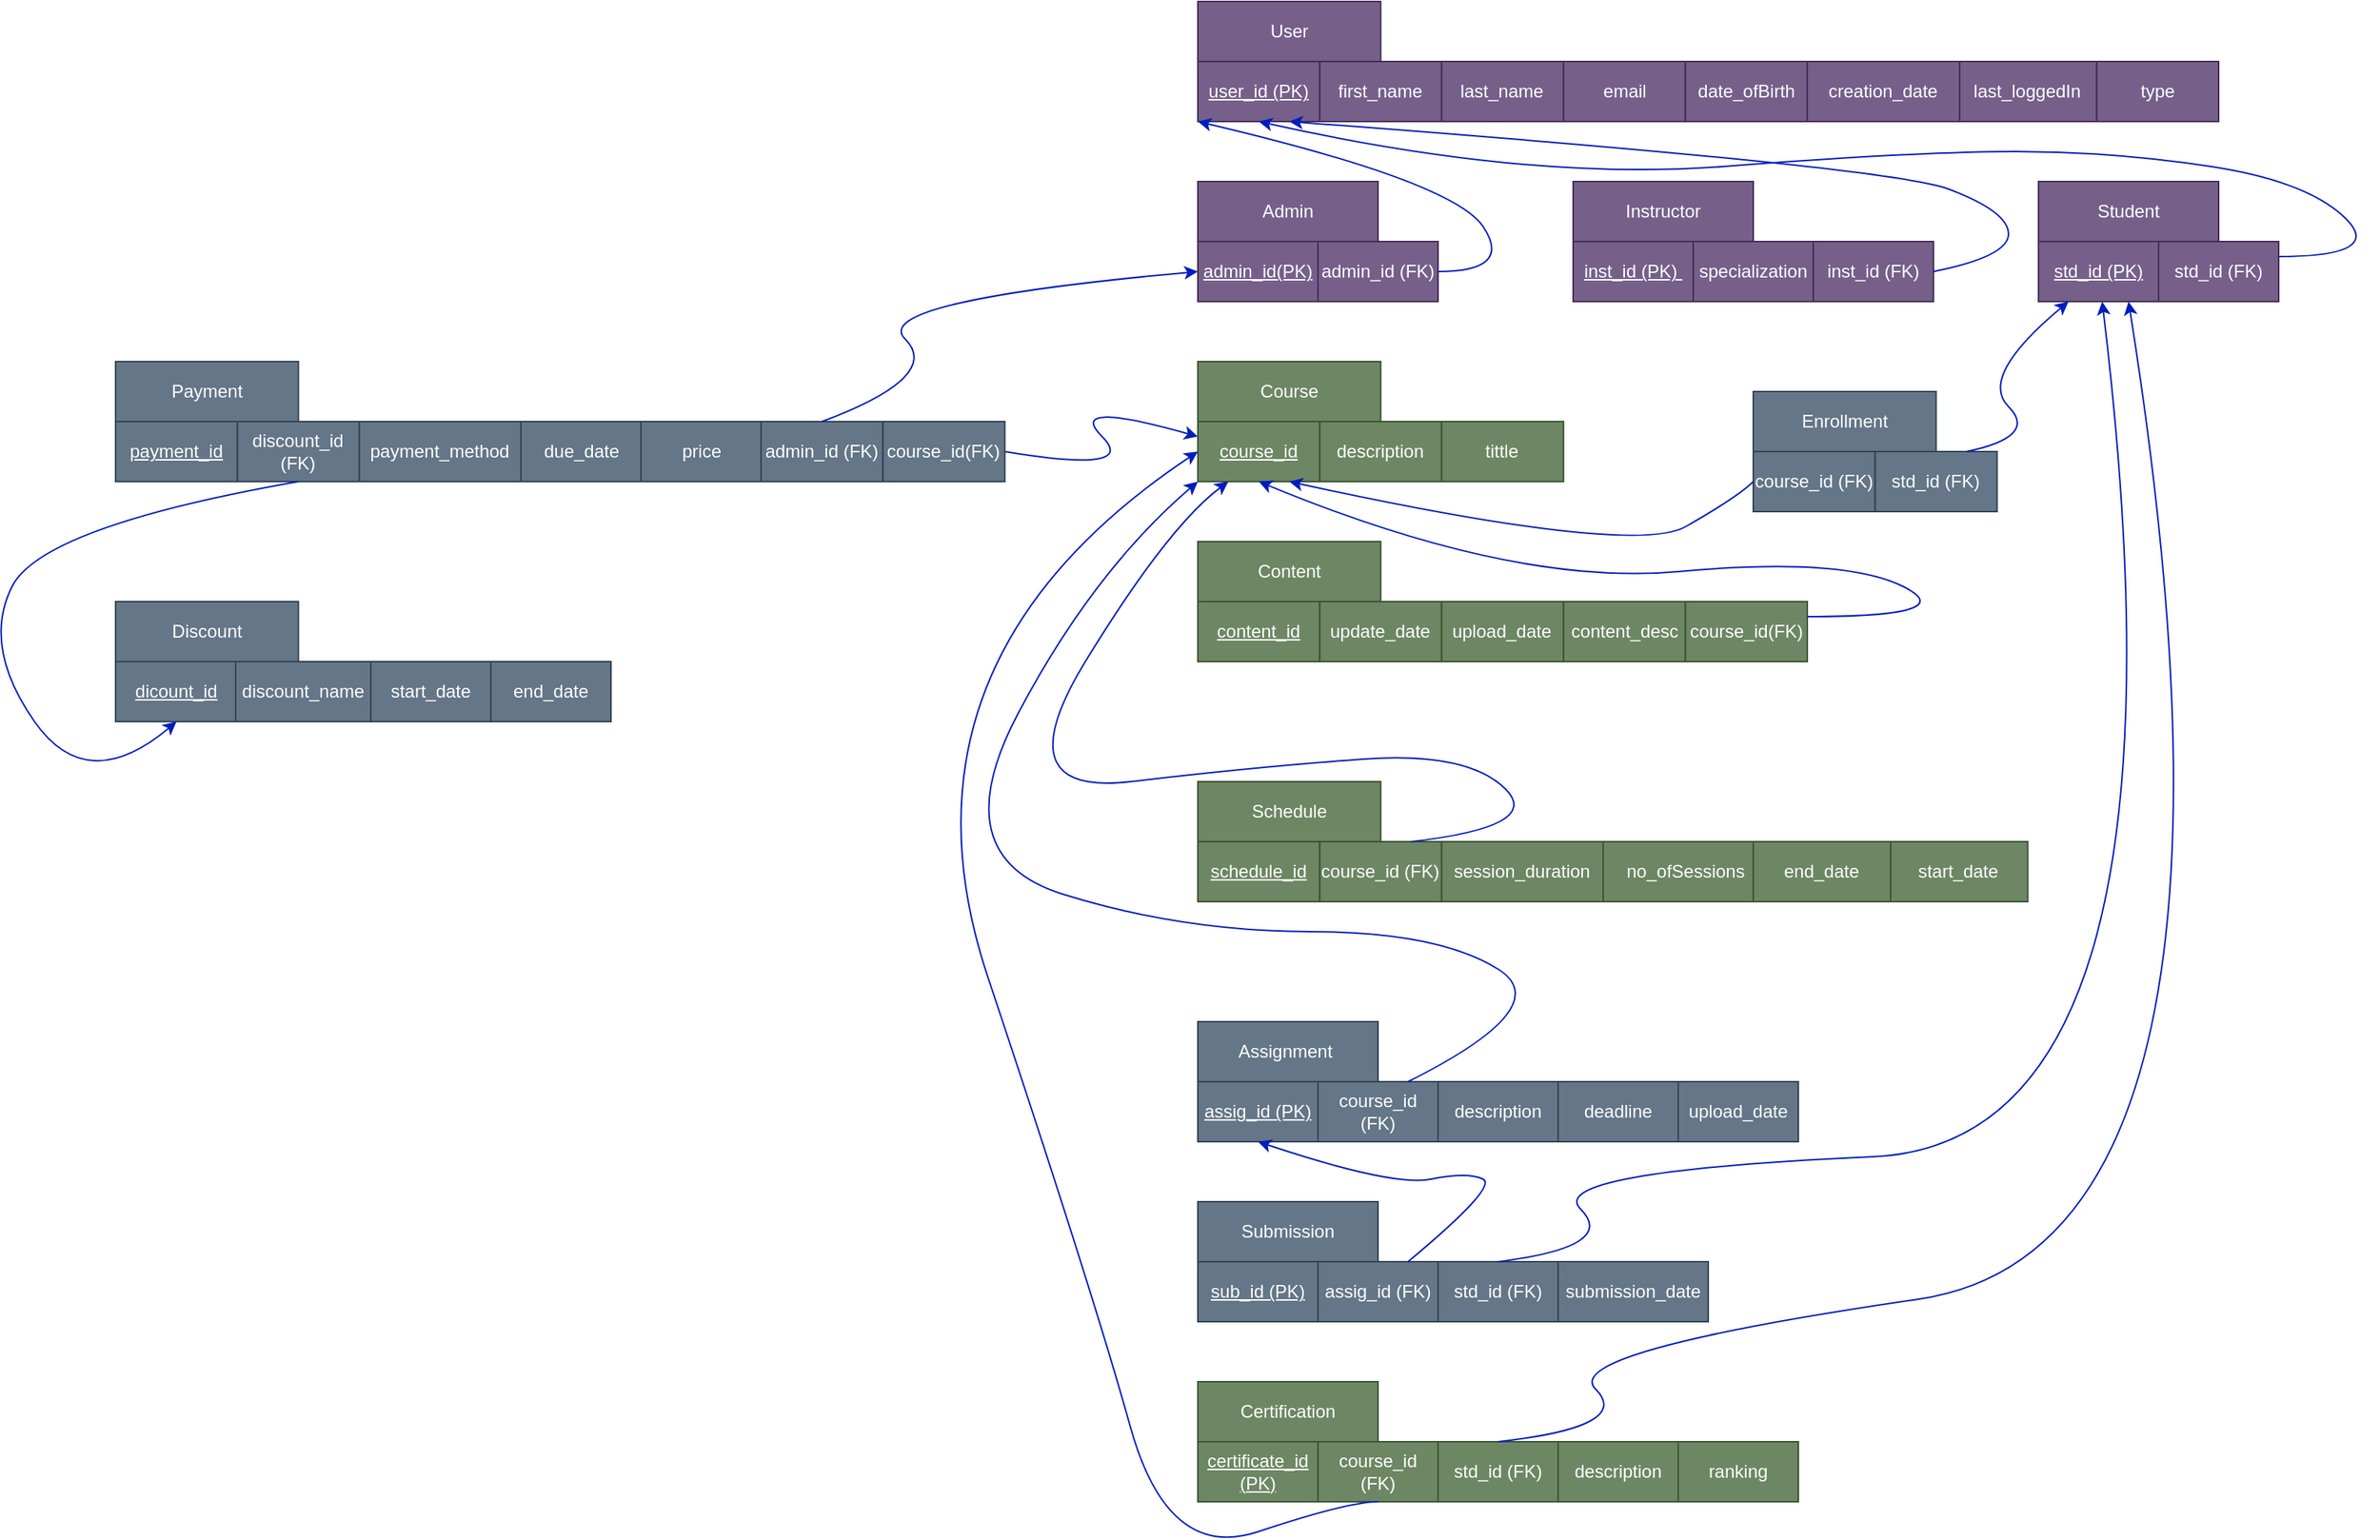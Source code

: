 <mxfile>
    <diagram name="Page-1" id="uuYnXflrdHxg2Qoy3TfY">
        <mxGraphModel dx="1900" dy="563" grid="1" gridSize="10" guides="1" tooltips="1" connect="1" arrows="1" fold="1" page="1" pageScale="1" pageWidth="850" pageHeight="1100" math="0" shadow="0">
            <root>
                <mxCell id="0"/>
                <mxCell id="1" parent="0"/>
                <mxCell id="iXEqG_oq-R5Z8Uxtua_U-29" value="" style="group" parent="1" vertex="1" connectable="0">
                    <mxGeometry y="40" width="680" height="80" as="geometry"/>
                </mxCell>
                <mxCell id="iXEqG_oq-R5Z8Uxtua_U-26" value="" style="group" parent="iXEqG_oq-R5Z8Uxtua_U-29" vertex="1" connectable="0">
                    <mxGeometry width="507.463" height="80" as="geometry"/>
                </mxCell>
                <mxCell id="iXEqG_oq-R5Z8Uxtua_U-16" value="" style="rounded=0;whiteSpace=wrap;html=1;fillColor=#76608a;strokeColor=#432D57;fontColor=#ffffff;" parent="iXEqG_oq-R5Z8Uxtua_U-26" vertex="1">
                    <mxGeometry y="40" width="487.164" height="40" as="geometry"/>
                </mxCell>
                <mxCell id="iXEqG_oq-R5Z8Uxtua_U-17" value="User" style="rounded=0;whiteSpace=wrap;html=1;fillColor=#76608a;strokeColor=#432D57;fontColor=#ffffff;" parent="iXEqG_oq-R5Z8Uxtua_U-26" vertex="1">
                    <mxGeometry width="121.791" height="40" as="geometry"/>
                </mxCell>
                <mxCell id="iXEqG_oq-R5Z8Uxtua_U-19" value="&lt;u&gt;user_id (PK)&lt;/u&gt;" style="rounded=0;whiteSpace=wrap;html=1;fillColor=#76608a;strokeColor=#432D57;fontColor=#ffffff;" parent="iXEqG_oq-R5Z8Uxtua_U-26" vertex="1">
                    <mxGeometry y="40" width="81.194" height="40" as="geometry"/>
                </mxCell>
                <mxCell id="iXEqG_oq-R5Z8Uxtua_U-20" value="first_name" style="rounded=0;whiteSpace=wrap;html=1;fillColor=#76608a;strokeColor=#432D57;fontColor=#ffffff;" parent="iXEqG_oq-R5Z8Uxtua_U-26" vertex="1">
                    <mxGeometry x="81.194" y="40" width="81.194" height="40" as="geometry"/>
                </mxCell>
                <mxCell id="iXEqG_oq-R5Z8Uxtua_U-22" value="last_name" style="rounded=0;whiteSpace=wrap;html=1;fillColor=#76608a;strokeColor=#432D57;fontColor=#ffffff;" parent="iXEqG_oq-R5Z8Uxtua_U-26" vertex="1">
                    <mxGeometry x="162.388" y="40" width="81.194" height="40" as="geometry"/>
                </mxCell>
                <mxCell id="iXEqG_oq-R5Z8Uxtua_U-23" value="email" style="rounded=0;whiteSpace=wrap;html=1;fillColor=#76608a;strokeColor=#432D57;fontColor=#ffffff;" parent="iXEqG_oq-R5Z8Uxtua_U-26" vertex="1">
                    <mxGeometry x="243.582" y="40" width="81.194" height="40" as="geometry"/>
                </mxCell>
                <mxCell id="iXEqG_oq-R5Z8Uxtua_U-24" value="date_ofBirth" style="rounded=0;whiteSpace=wrap;html=1;fillColor=#76608a;strokeColor=#432D57;fontColor=#ffffff;" parent="iXEqG_oq-R5Z8Uxtua_U-26" vertex="1">
                    <mxGeometry x="324.776" y="40" width="81.194" height="40" as="geometry"/>
                </mxCell>
                <mxCell id="iXEqG_oq-R5Z8Uxtua_U-25" value="creation_date" style="rounded=0;whiteSpace=wrap;html=1;fillColor=#76608a;strokeColor=#432D57;fontColor=#ffffff;" parent="iXEqG_oq-R5Z8Uxtua_U-26" vertex="1">
                    <mxGeometry x="405.97" y="40" width="101.493" height="40" as="geometry"/>
                </mxCell>
                <mxCell id="iXEqG_oq-R5Z8Uxtua_U-27" value="last_loggedIn" style="rounded=0;whiteSpace=wrap;html=1;fillColor=#76608a;strokeColor=#432D57;fontColor=#ffffff;" parent="iXEqG_oq-R5Z8Uxtua_U-29" vertex="1">
                    <mxGeometry x="507.463" y="40" width="91.343" height="40" as="geometry"/>
                </mxCell>
                <mxCell id="iXEqG_oq-R5Z8Uxtua_U-28" value="type" style="rounded=0;whiteSpace=wrap;html=1;fillColor=#76608a;strokeColor=#432D57;fontColor=#ffffff;" parent="iXEqG_oq-R5Z8Uxtua_U-29" vertex="1">
                    <mxGeometry x="598.806" y="40" width="81.194" height="40" as="geometry"/>
                </mxCell>
                <mxCell id="iXEqG_oq-R5Z8Uxtua_U-30" value="" style="group" parent="1" vertex="1" connectable="0">
                    <mxGeometry y="160" width="670" height="100" as="geometry"/>
                </mxCell>
                <mxCell id="iXEqG_oq-R5Z8Uxtua_U-31" value="" style="group" parent="iXEqG_oq-R5Z8Uxtua_U-30" vertex="1" connectable="0">
                    <mxGeometry width="500" height="100" as="geometry"/>
                </mxCell>
                <mxCell id="iXEqG_oq-R5Z8Uxtua_U-32" value="" style="rounded=0;whiteSpace=wrap;html=1;container=0;fillColor=#76608a;strokeColor=#432D57;fontColor=#ffffff;" parent="iXEqG_oq-R5Z8Uxtua_U-31" vertex="1">
                    <mxGeometry y="40" width="160" height="40" as="geometry"/>
                </mxCell>
                <mxCell id="iXEqG_oq-R5Z8Uxtua_U-33" value="Admin" style="rounded=0;whiteSpace=wrap;html=1;container=0;fillColor=#76608a;strokeColor=#432D57;fontColor=#ffffff;" parent="iXEqG_oq-R5Z8Uxtua_U-31" vertex="1">
                    <mxGeometry width="120" height="40" as="geometry"/>
                </mxCell>
                <mxCell id="iXEqG_oq-R5Z8Uxtua_U-34" value="&lt;u&gt;admin_id(PK)&lt;/u&gt;" style="rounded=0;whiteSpace=wrap;html=1;container=0;fillColor=#76608a;strokeColor=#432D57;fontColor=#ffffff;" parent="iXEqG_oq-R5Z8Uxtua_U-31" vertex="1">
                    <mxGeometry y="40" width="80" height="40" as="geometry"/>
                </mxCell>
                <mxCell id="iXEqG_oq-R5Z8Uxtua_U-35" value="admin_id (FK)" style="rounded=0;whiteSpace=wrap;html=1;container=0;fillColor=#76608a;strokeColor=#432D57;fontColor=#ffffff;" parent="iXEqG_oq-R5Z8Uxtua_U-31" vertex="1">
                    <mxGeometry x="80" y="40" width="80" height="40" as="geometry"/>
                </mxCell>
                <mxCell id="Wk7rJnfrZnfArUPQoWpk-12" value="Instructor" style="rounded=0;whiteSpace=wrap;html=1;container=0;fillColor=#76608a;strokeColor=#432D57;fontColor=#ffffff;" parent="iXEqG_oq-R5Z8Uxtua_U-31" vertex="1">
                    <mxGeometry x="250" width="120" height="40" as="geometry"/>
                </mxCell>
                <mxCell id="Wk7rJnfrZnfArUPQoWpk-13" value="&lt;u&gt;inst_id (PK)&amp;nbsp;&lt;/u&gt;" style="rounded=0;whiteSpace=wrap;html=1;container=0;fillColor=#76608a;strokeColor=#432D57;fontColor=#ffffff;" parent="iXEqG_oq-R5Z8Uxtua_U-31" vertex="1">
                    <mxGeometry x="250" y="40" width="80" height="40" as="geometry"/>
                </mxCell>
                <mxCell id="Wk7rJnfrZnfArUPQoWpk-14" value="inst_id (FK)" style="rounded=0;whiteSpace=wrap;html=1;container=0;fillColor=#76608a;strokeColor=#432D57;fontColor=#ffffff;" parent="iXEqG_oq-R5Z8Uxtua_U-31" vertex="1">
                    <mxGeometry x="410" y="40" width="80" height="40" as="geometry"/>
                </mxCell>
                <mxCell id="Wk7rJnfrZnfArUPQoWpk-103" value="" style="curved=1;endArrow=classic;html=1;rounded=0;entryX=0;entryY=1;entryDx=0;entryDy=0;fillColor=#0050ef;strokeColor=#001DBC;" parent="iXEqG_oq-R5Z8Uxtua_U-31" target="iXEqG_oq-R5Z8Uxtua_U-19" edge="1">
                    <mxGeometry width="50" height="50" relative="1" as="geometry">
                        <mxPoint x="160" y="60" as="sourcePoint"/>
                        <mxPoint x="30" y="-40" as="targetPoint"/>
                        <Array as="points">
                            <mxPoint x="210" y="60"/>
                            <mxPoint x="170"/>
                        </Array>
                    </mxGeometry>
                </mxCell>
                <mxCell id="Wk7rJnfrZnfArUPQoWpk-112" value="specialization" style="rounded=0;whiteSpace=wrap;html=1;container=0;fillColor=#76608a;strokeColor=#432D57;fontColor=#ffffff;" parent="iXEqG_oq-R5Z8Uxtua_U-31" vertex="1">
                    <mxGeometry x="330" y="40" width="80" height="40" as="geometry"/>
                </mxCell>
                <mxCell id="Wk7rJnfrZnfArUPQoWpk-113" style="edgeStyle=orthogonalEdgeStyle;rounded=0;orthogonalLoop=1;jettySize=auto;html=1;exitX=0.5;exitY=1;exitDx=0;exitDy=0;fillColor=#76608a;strokeColor=#432D57;" parent="iXEqG_oq-R5Z8Uxtua_U-31" source="Wk7rJnfrZnfArUPQoWpk-112" target="Wk7rJnfrZnfArUPQoWpk-112" edge="1">
                    <mxGeometry relative="1" as="geometry"/>
                </mxCell>
                <mxCell id="Wk7rJnfrZnfArUPQoWpk-27" value="" style="group" parent="1" vertex="1" connectable="0">
                    <mxGeometry y="840" width="670" height="80" as="geometry"/>
                </mxCell>
                <mxCell id="Wk7rJnfrZnfArUPQoWpk-28" value="" style="group" parent="Wk7rJnfrZnfArUPQoWpk-27" vertex="1" connectable="0">
                    <mxGeometry width="500" height="80" as="geometry"/>
                </mxCell>
                <mxCell id="Wk7rJnfrZnfArUPQoWpk-29" value="" style="rounded=0;whiteSpace=wrap;html=1;fillColor=#647687;strokeColor=#314354;fontColor=#ffffff;" parent="Wk7rJnfrZnfArUPQoWpk-28" vertex="1">
                    <mxGeometry y="40" width="330" height="40" as="geometry"/>
                </mxCell>
                <mxCell id="Wk7rJnfrZnfArUPQoWpk-30" value="Submission" style="rounded=0;whiteSpace=wrap;html=1;fillColor=#647687;strokeColor=#314354;fontColor=#ffffff;" parent="Wk7rJnfrZnfArUPQoWpk-28" vertex="1">
                    <mxGeometry width="120" height="40" as="geometry"/>
                </mxCell>
                <mxCell id="Wk7rJnfrZnfArUPQoWpk-31" value="&lt;u&gt;sub_id (PK)&lt;/u&gt;" style="rounded=0;whiteSpace=wrap;html=1;fillColor=#647687;strokeColor=#314354;fontColor=#ffffff;" parent="Wk7rJnfrZnfArUPQoWpk-28" vertex="1">
                    <mxGeometry y="40" width="80" height="40" as="geometry"/>
                </mxCell>
                <mxCell id="Wk7rJnfrZnfArUPQoWpk-32" value="assig_id (FK)" style="rounded=0;whiteSpace=wrap;html=1;fillColor=#647687;strokeColor=#314354;fontColor=#ffffff;" parent="Wk7rJnfrZnfArUPQoWpk-28" vertex="1">
                    <mxGeometry x="80" y="40" width="80" height="40" as="geometry"/>
                </mxCell>
                <mxCell id="Wk7rJnfrZnfArUPQoWpk-33" value="std_id (FK)" style="rounded=0;whiteSpace=wrap;html=1;fillColor=#647687;strokeColor=#314354;fontColor=#ffffff;" parent="Wk7rJnfrZnfArUPQoWpk-28" vertex="1">
                    <mxGeometry x="160" y="40" width="80" height="40" as="geometry"/>
                </mxCell>
                <mxCell id="Wk7rJnfrZnfArUPQoWpk-34" value="submission_date" style="rounded=0;whiteSpace=wrap;html=1;fillColor=#647687;strokeColor=#314354;fontColor=#ffffff;" parent="Wk7rJnfrZnfArUPQoWpk-28" vertex="1">
                    <mxGeometry x="240" y="40" width="100" height="40" as="geometry"/>
                </mxCell>
                <mxCell id="Wk7rJnfrZnfArUPQoWpk-39" value="" style="group" parent="1" vertex="1" connectable="0">
                    <mxGeometry y="720" width="670" height="80" as="geometry"/>
                </mxCell>
                <mxCell id="Wk7rJnfrZnfArUPQoWpk-40" value="" style="group" parent="Wk7rJnfrZnfArUPQoWpk-39" vertex="1" connectable="0">
                    <mxGeometry width="500" height="80" as="geometry"/>
                </mxCell>
                <mxCell id="Wk7rJnfrZnfArUPQoWpk-41" value="" style="rounded=0;whiteSpace=wrap;html=1;fillColor=#647687;strokeColor=#314354;fontColor=#ffffff;" parent="Wk7rJnfrZnfArUPQoWpk-40" vertex="1">
                    <mxGeometry y="40" width="400" height="40" as="geometry"/>
                </mxCell>
                <mxCell id="Wk7rJnfrZnfArUPQoWpk-42" value="Assignment&amp;nbsp;" style="rounded=0;whiteSpace=wrap;html=1;fillColor=#647687;strokeColor=#314354;fontColor=#ffffff;" parent="Wk7rJnfrZnfArUPQoWpk-40" vertex="1">
                    <mxGeometry width="120" height="40" as="geometry"/>
                </mxCell>
                <mxCell id="Wk7rJnfrZnfArUPQoWpk-43" value="&lt;u&gt;assig_id (PK)&lt;/u&gt;" style="rounded=0;whiteSpace=wrap;html=1;fillColor=#647687;strokeColor=#314354;fontColor=#ffffff;" parent="Wk7rJnfrZnfArUPQoWpk-40" vertex="1">
                    <mxGeometry y="40" width="80" height="40" as="geometry"/>
                </mxCell>
                <mxCell id="Wk7rJnfrZnfArUPQoWpk-44" value="course_id (FK)" style="rounded=0;whiteSpace=wrap;html=1;fillColor=#647687;strokeColor=#314354;fontColor=#ffffff;" parent="Wk7rJnfrZnfArUPQoWpk-40" vertex="1">
                    <mxGeometry x="80" y="40" width="80" height="40" as="geometry"/>
                </mxCell>
                <mxCell id="Wk7rJnfrZnfArUPQoWpk-45" value="description" style="rounded=0;whiteSpace=wrap;html=1;fillColor=#647687;strokeColor=#314354;fontColor=#ffffff;" parent="Wk7rJnfrZnfArUPQoWpk-40" vertex="1">
                    <mxGeometry x="160" y="40" width="80" height="40" as="geometry"/>
                </mxCell>
                <mxCell id="Wk7rJnfrZnfArUPQoWpk-46" value="deadline" style="rounded=0;whiteSpace=wrap;html=1;fillColor=#647687;strokeColor=#314354;fontColor=#ffffff;" parent="Wk7rJnfrZnfArUPQoWpk-40" vertex="1">
                    <mxGeometry x="240" y="40" width="80" height="40" as="geometry"/>
                </mxCell>
                <mxCell id="Wk7rJnfrZnfArUPQoWpk-47" value="upload_date" style="rounded=0;whiteSpace=wrap;html=1;fillColor=#647687;strokeColor=#314354;fontColor=#ffffff;" parent="Wk7rJnfrZnfArUPQoWpk-40" vertex="1">
                    <mxGeometry x="320" y="40" width="80" height="40" as="geometry"/>
                </mxCell>
                <mxCell id="Wk7rJnfrZnfArUPQoWpk-51" value="" style="group" parent="1" vertex="1" connectable="0">
                    <mxGeometry y="560" width="680" height="80" as="geometry"/>
                </mxCell>
                <mxCell id="Wk7rJnfrZnfArUPQoWpk-52" value="" style="group" parent="Wk7rJnfrZnfArUPQoWpk-51" vertex="1" connectable="0">
                    <mxGeometry width="552.836" height="80" as="geometry"/>
                </mxCell>
                <mxCell id="Wk7rJnfrZnfArUPQoWpk-53" value="" style="rounded=0;whiteSpace=wrap;html=1;fillColor=#6d8764;strokeColor=#3A5431;fontColor=#ffffff;" parent="Wk7rJnfrZnfArUPQoWpk-52" vertex="1">
                    <mxGeometry y="40" width="487.164" height="40" as="geometry"/>
                </mxCell>
                <mxCell id="Wk7rJnfrZnfArUPQoWpk-54" value="Schedule" style="rounded=0;whiteSpace=wrap;html=1;fillColor=#6d8764;strokeColor=#3A5431;fontColor=#ffffff;" parent="Wk7rJnfrZnfArUPQoWpk-52" vertex="1">
                    <mxGeometry width="121.791" height="40" as="geometry"/>
                </mxCell>
                <mxCell id="Wk7rJnfrZnfArUPQoWpk-55" value="&lt;u&gt;schedule_id&lt;/u&gt;" style="rounded=0;whiteSpace=wrap;html=1;fillColor=#6d8764;strokeColor=#3A5431;fontColor=#ffffff;" parent="Wk7rJnfrZnfArUPQoWpk-52" vertex="1">
                    <mxGeometry y="40" width="81.194" height="40" as="geometry"/>
                </mxCell>
                <mxCell id="Wk7rJnfrZnfArUPQoWpk-56" value="course_id (FK)" style="rounded=0;whiteSpace=wrap;html=1;fillColor=#6d8764;strokeColor=#3A5431;fontColor=#ffffff;" parent="Wk7rJnfrZnfArUPQoWpk-52" vertex="1">
                    <mxGeometry x="81.194" y="40" width="81.194" height="40" as="geometry"/>
                </mxCell>
                <mxCell id="Wk7rJnfrZnfArUPQoWpk-57" value="session_duration" style="rounded=0;whiteSpace=wrap;html=1;fillColor=#6d8764;strokeColor=#3A5431;fontColor=#ffffff;" parent="Wk7rJnfrZnfArUPQoWpk-52" vertex="1">
                    <mxGeometry x="162.39" y="40" width="107.61" height="40" as="geometry"/>
                </mxCell>
                <mxCell id="Wk7rJnfrZnfArUPQoWpk-58" value="no_ofSessions" style="rounded=0;whiteSpace=wrap;html=1;fillColor=#6d8764;strokeColor=#3A5431;fontColor=#ffffff;" parent="Wk7rJnfrZnfArUPQoWpk-52" vertex="1">
                    <mxGeometry x="270" y="40" width="110" height="40" as="geometry"/>
                </mxCell>
                <mxCell id="Wk7rJnfrZnfArUPQoWpk-60" value="end_date" style="rounded=0;whiteSpace=wrap;html=1;fillColor=#6d8764;strokeColor=#3A5431;fontColor=#ffffff;" parent="Wk7rJnfrZnfArUPQoWpk-52" vertex="1">
                    <mxGeometry x="370" y="40" width="91.49" height="40" as="geometry"/>
                </mxCell>
                <mxCell id="Wk7rJnfrZnfArUPQoWpk-61" value="start_date" style="rounded=0;whiteSpace=wrap;html=1;fillColor=#6d8764;strokeColor=#3A5431;fontColor=#ffffff;" parent="Wk7rJnfrZnfArUPQoWpk-52" vertex="1">
                    <mxGeometry x="461.493" y="40" width="91.343" height="40" as="geometry"/>
                </mxCell>
                <mxCell id="Wk7rJnfrZnfArUPQoWpk-63" value="" style="group" parent="1" vertex="1" connectable="0">
                    <mxGeometry y="400" width="680" height="80" as="geometry"/>
                </mxCell>
                <mxCell id="Wk7rJnfrZnfArUPQoWpk-64" value="" style="group" parent="Wk7rJnfrZnfArUPQoWpk-63" vertex="1" connectable="0">
                    <mxGeometry width="507.463" height="80" as="geometry"/>
                </mxCell>
                <mxCell id="Wk7rJnfrZnfArUPQoWpk-117" value="" style="group" parent="Wk7rJnfrZnfArUPQoWpk-64" vertex="1" connectable="0">
                    <mxGeometry width="405.97" height="80" as="geometry"/>
                </mxCell>
                <mxCell id="Wk7rJnfrZnfArUPQoWpk-65" value="" style="rounded=0;whiteSpace=wrap;html=1;fillColor=#6d8764;strokeColor=#3A5431;fontColor=#ffffff;" parent="Wk7rJnfrZnfArUPQoWpk-117" vertex="1">
                    <mxGeometry y="40" width="400" height="40" as="geometry"/>
                </mxCell>
                <mxCell id="Wk7rJnfrZnfArUPQoWpk-66" value="Content" style="rounded=0;whiteSpace=wrap;html=1;fillColor=#6d8764;strokeColor=#3A5431;fontColor=#ffffff;" parent="Wk7rJnfrZnfArUPQoWpk-117" vertex="1">
                    <mxGeometry width="121.791" height="40" as="geometry"/>
                </mxCell>
                <mxCell id="Wk7rJnfrZnfArUPQoWpk-67" value="&lt;u&gt;content_id&lt;/u&gt;" style="rounded=0;whiteSpace=wrap;html=1;fillColor=#6d8764;strokeColor=#3A5431;fontColor=#ffffff;" parent="Wk7rJnfrZnfArUPQoWpk-117" vertex="1">
                    <mxGeometry y="40" width="81.194" height="40" as="geometry"/>
                </mxCell>
                <mxCell id="Wk7rJnfrZnfArUPQoWpk-68" value="update_date" style="rounded=0;whiteSpace=wrap;html=1;fillColor=#6d8764;strokeColor=#3A5431;fontColor=#ffffff;" parent="Wk7rJnfrZnfArUPQoWpk-117" vertex="1">
                    <mxGeometry x="81.194" y="40" width="81.194" height="40" as="geometry"/>
                </mxCell>
                <mxCell id="Wk7rJnfrZnfArUPQoWpk-69" value="upload_date" style="rounded=0;whiteSpace=wrap;html=1;fillColor=#6d8764;strokeColor=#3A5431;fontColor=#ffffff;" parent="Wk7rJnfrZnfArUPQoWpk-117" vertex="1">
                    <mxGeometry x="162.388" y="40" width="81.194" height="40" as="geometry"/>
                </mxCell>
                <mxCell id="Wk7rJnfrZnfArUPQoWpk-70" value="content_desc" style="rounded=0;whiteSpace=wrap;html=1;fillColor=#6d8764;strokeColor=#3A5431;fontColor=#ffffff;" parent="Wk7rJnfrZnfArUPQoWpk-117" vertex="1">
                    <mxGeometry x="243.582" y="40" width="81.194" height="40" as="geometry"/>
                </mxCell>
                <mxCell id="Wk7rJnfrZnfArUPQoWpk-71" value="course_id(FK)" style="rounded=0;whiteSpace=wrap;html=1;fillColor=#6d8764;strokeColor=#3A5431;fontColor=#ffffff;" parent="Wk7rJnfrZnfArUPQoWpk-117" vertex="1">
                    <mxGeometry x="324.776" y="40" width="81.194" height="40" as="geometry"/>
                </mxCell>
                <mxCell id="Wk7rJnfrZnfArUPQoWpk-75" value="" style="group" parent="1" vertex="1" connectable="0">
                    <mxGeometry y="280" width="785.97" height="110" as="geometry"/>
                </mxCell>
                <mxCell id="Wk7rJnfrZnfArUPQoWpk-76" value="" style="group" parent="Wk7rJnfrZnfArUPQoWpk-75" vertex="1" connectable="0">
                    <mxGeometry width="775.97" height="100" as="geometry"/>
                </mxCell>
                <mxCell id="Wk7rJnfrZnfArUPQoWpk-78" value="Course" style="rounded=0;whiteSpace=wrap;html=1;fillColor=#6d8764;strokeColor=#3A5431;fontColor=#ffffff;" parent="Wk7rJnfrZnfArUPQoWpk-76" vertex="1">
                    <mxGeometry width="121.791" height="40" as="geometry"/>
                </mxCell>
                <mxCell id="Wk7rJnfrZnfArUPQoWpk-79" value="&lt;u&gt;course_id&lt;/u&gt;" style="rounded=0;whiteSpace=wrap;html=1;fillColor=#6d8764;strokeColor=#3A5431;fontColor=#ffffff;" parent="Wk7rJnfrZnfArUPQoWpk-76" vertex="1">
                    <mxGeometry y="40" width="81.194" height="40" as="geometry"/>
                </mxCell>
                <mxCell id="Wk7rJnfrZnfArUPQoWpk-80" value="description" style="rounded=0;whiteSpace=wrap;html=1;fillColor=#6d8764;strokeColor=#3A5431;fontColor=#ffffff;" parent="Wk7rJnfrZnfArUPQoWpk-76" vertex="1">
                    <mxGeometry x="81.194" y="40" width="81.194" height="40" as="geometry"/>
                </mxCell>
                <mxCell id="Wk7rJnfrZnfArUPQoWpk-81" value="tittle" style="rounded=0;whiteSpace=wrap;html=1;fillColor=#6d8764;strokeColor=#3A5431;fontColor=#ffffff;" parent="Wk7rJnfrZnfArUPQoWpk-76" vertex="1">
                    <mxGeometry x="162.388" y="40" width="81.194" height="40" as="geometry"/>
                </mxCell>
                <mxCell id="3" value="" style="group" parent="Wk7rJnfrZnfArUPQoWpk-76" vertex="1" connectable="0">
                    <mxGeometry x="370" y="20" width="405.97" height="80" as="geometry"/>
                </mxCell>
                <mxCell id="20" value="" style="group" parent="3" vertex="1" connectable="0">
                    <mxGeometry width="162.388" height="80" as="geometry"/>
                </mxCell>
                <mxCell id="4" value="" style="rounded=0;whiteSpace=wrap;html=1;fillColor=#647687;strokeColor=#314354;fontColor=#ffffff;" parent="20" vertex="1">
                    <mxGeometry y="40" width="160" height="40" as="geometry"/>
                </mxCell>
                <mxCell id="5" value="Enrollment" style="rounded=0;whiteSpace=wrap;html=1;fillColor=#647687;strokeColor=#314354;fontColor=#ffffff;" parent="20" vertex="1">
                    <mxGeometry width="121.791" height="40" as="geometry"/>
                </mxCell>
                <mxCell id="6" value="course_id (FK)" style="rounded=0;whiteSpace=wrap;html=1;fillColor=#647687;strokeColor=#314354;fontColor=#ffffff;" parent="20" vertex="1">
                    <mxGeometry y="40" width="81.194" height="40" as="geometry"/>
                </mxCell>
                <mxCell id="7" value="std_id (FK)" style="rounded=0;whiteSpace=wrap;html=1;fillColor=#647687;strokeColor=#314354;fontColor=#ffffff;" parent="20" vertex="1">
                    <mxGeometry x="81.194" y="40" width="81.194" height="40" as="geometry"/>
                </mxCell>
                <mxCell id="24" value="" style="curved=1;endArrow=classic;html=1;fillColor=#0050ef;strokeColor=#001DBC;exitX=0;exitY=0.5;exitDx=0;exitDy=0;entryX=0.75;entryY=1;entryDx=0;entryDy=0;" parent="Wk7rJnfrZnfArUPQoWpk-76" source="6" target="Wk7rJnfrZnfArUPQoWpk-79" edge="1">
                    <mxGeometry width="50" height="50" relative="1" as="geometry">
                        <mxPoint x="310" y="90" as="sourcePoint"/>
                        <mxPoint x="360" y="40" as="targetPoint"/>
                        <Array as="points">
                            <mxPoint x="360" y="90"/>
                            <mxPoint x="290" y="130"/>
                        </Array>
                    </mxGeometry>
                </mxCell>
                <mxCell id="Wk7rJnfrZnfArUPQoWpk-90" value="" style="group" parent="1" vertex="1" connectable="0">
                    <mxGeometry y="960" width="670" height="80" as="geometry"/>
                </mxCell>
                <mxCell id="Wk7rJnfrZnfArUPQoWpk-91" value="" style="group" parent="Wk7rJnfrZnfArUPQoWpk-90" vertex="1" connectable="0">
                    <mxGeometry width="500" height="80" as="geometry"/>
                </mxCell>
                <mxCell id="Wk7rJnfrZnfArUPQoWpk-92" value="" style="rounded=0;whiteSpace=wrap;html=1;fillColor=#6d8764;strokeColor=#3A5431;fontColor=#ffffff;" parent="Wk7rJnfrZnfArUPQoWpk-91" vertex="1">
                    <mxGeometry y="40" width="400" height="40" as="geometry"/>
                </mxCell>
                <mxCell id="Wk7rJnfrZnfArUPQoWpk-93" value="Certification" style="rounded=0;whiteSpace=wrap;html=1;fillColor=#6d8764;strokeColor=#3A5431;fontColor=#ffffff;" parent="Wk7rJnfrZnfArUPQoWpk-91" vertex="1">
                    <mxGeometry width="120" height="40" as="geometry"/>
                </mxCell>
                <mxCell id="Wk7rJnfrZnfArUPQoWpk-94" value="&lt;u&gt;certificate_id (PK)&lt;/u&gt;" style="rounded=0;whiteSpace=wrap;html=1;fillColor=#6d8764;strokeColor=#3A5431;fontColor=#ffffff;" parent="Wk7rJnfrZnfArUPQoWpk-91" vertex="1">
                    <mxGeometry y="40" width="80" height="40" as="geometry"/>
                </mxCell>
                <mxCell id="Wk7rJnfrZnfArUPQoWpk-96" value="course_id (FK)" style="rounded=0;whiteSpace=wrap;html=1;fillColor=#6d8764;strokeColor=#3A5431;fontColor=#ffffff;" parent="Wk7rJnfrZnfArUPQoWpk-91" vertex="1">
                    <mxGeometry x="80" y="40" width="80" height="40" as="geometry"/>
                </mxCell>
                <mxCell id="Wk7rJnfrZnfArUPQoWpk-97" value="description" style="rounded=0;whiteSpace=wrap;html=1;fillColor=#6d8764;strokeColor=#3A5431;fontColor=#ffffff;" parent="Wk7rJnfrZnfArUPQoWpk-91" vertex="1">
                    <mxGeometry x="240" y="40" width="80" height="40" as="geometry"/>
                </mxCell>
                <mxCell id="Wk7rJnfrZnfArUPQoWpk-98" value="ranking" style="rounded=0;whiteSpace=wrap;html=1;fillColor=#6d8764;strokeColor=#3A5431;fontColor=#ffffff;" parent="Wk7rJnfrZnfArUPQoWpk-91" vertex="1">
                    <mxGeometry x="320" y="40" width="80" height="40" as="geometry"/>
                </mxCell>
                <mxCell id="Wk7rJnfrZnfArUPQoWpk-95" value="std_id (FK)" style="rounded=0;whiteSpace=wrap;html=1;fillColor=#6d8764;strokeColor=#3A5431;fontColor=#ffffff;" parent="Wk7rJnfrZnfArUPQoWpk-91" vertex="1">
                    <mxGeometry x="160" y="40" width="80" height="40" as="geometry"/>
                </mxCell>
                <mxCell id="Wk7rJnfrZnfArUPQoWpk-22" value="" style="group" parent="1" vertex="1" connectable="0">
                    <mxGeometry x="560" y="160" width="160" height="80" as="geometry"/>
                </mxCell>
                <mxCell id="Wk7rJnfrZnfArUPQoWpk-23" value="" style="rounded=0;whiteSpace=wrap;html=1;fillColor=#76608a;strokeColor=#432D57;fontColor=#ffffff;" parent="Wk7rJnfrZnfArUPQoWpk-22" vertex="1">
                    <mxGeometry y="40" width="160" height="40" as="geometry"/>
                </mxCell>
                <mxCell id="Wk7rJnfrZnfArUPQoWpk-24" value="Student" style="rounded=0;whiteSpace=wrap;html=1;fillColor=#76608a;strokeColor=#432D57;fontColor=#ffffff;" parent="Wk7rJnfrZnfArUPQoWpk-22" vertex="1">
                    <mxGeometry width="120" height="40" as="geometry"/>
                </mxCell>
                <mxCell id="Wk7rJnfrZnfArUPQoWpk-25" value="&lt;u&gt;std_id (PK)&lt;/u&gt;" style="rounded=0;whiteSpace=wrap;html=1;fillColor=#76608a;strokeColor=#432D57;fontColor=#ffffff;" parent="Wk7rJnfrZnfArUPQoWpk-22" vertex="1">
                    <mxGeometry y="40" width="80" height="40" as="geometry"/>
                </mxCell>
                <mxCell id="Wk7rJnfrZnfArUPQoWpk-26" value="std_id (FK)" style="rounded=0;whiteSpace=wrap;html=1;fillColor=#76608a;strokeColor=#432D57;fontColor=#ffffff;" parent="Wk7rJnfrZnfArUPQoWpk-22" vertex="1">
                    <mxGeometry x="80" y="40" width="80" height="40" as="geometry"/>
                </mxCell>
                <mxCell id="Wk7rJnfrZnfArUPQoWpk-104" value="" style="curved=1;endArrow=classic;html=1;rounded=0;exitX=1;exitY=0.25;exitDx=0;exitDy=0;entryX=0.5;entryY=1;entryDx=0;entryDy=0;fillColor=#0050ef;strokeColor=#001DBC;" parent="1" source="Wk7rJnfrZnfArUPQoWpk-26" target="iXEqG_oq-R5Z8Uxtua_U-19" edge="1">
                    <mxGeometry width="50" height="50" relative="1" as="geometry">
                        <mxPoint x="740" y="210" as="sourcePoint"/>
                        <mxPoint x="790" y="160" as="targetPoint"/>
                        <Array as="points">
                            <mxPoint x="790" y="210"/>
                            <mxPoint x="740" y="160"/>
                            <mxPoint x="610" y="140"/>
                            <mxPoint x="480" y="140"/>
                            <mxPoint x="220" y="160"/>
                        </Array>
                    </mxGeometry>
                </mxCell>
                <mxCell id="Wk7rJnfrZnfArUPQoWpk-105" value="" style="curved=1;endArrow=classic;html=1;rounded=0;entryX=0.75;entryY=1;entryDx=0;entryDy=0;fillColor=#0050ef;strokeColor=#001DBC;exitX=1;exitY=0.5;exitDx=0;exitDy=0;" parent="1" source="Wk7rJnfrZnfArUPQoWpk-14" target="iXEqG_oq-R5Z8Uxtua_U-19" edge="1">
                    <mxGeometry width="50" height="50" relative="1" as="geometry">
                        <mxPoint x="450" y="220" as="sourcePoint"/>
                        <mxPoint x="490" y="170" as="targetPoint"/>
                        <Array as="points">
                            <mxPoint x="540" y="210"/>
                            <mxPoint x="540" y="180"/>
                            <mxPoint x="460" y="150"/>
                        </Array>
                    </mxGeometry>
                </mxCell>
                <mxCell id="Wk7rJnfrZnfArUPQoWpk-121" value="" style="curved=1;endArrow=classic;html=1;rounded=0;exitX=1;exitY=0.25;exitDx=0;exitDy=0;fillColor=#0050ef;strokeColor=#001DBC;entryX=0.5;entryY=1;entryDx=0;entryDy=0;" parent="1" source="Wk7rJnfrZnfArUPQoWpk-71" target="Wk7rJnfrZnfArUPQoWpk-79" edge="1">
                    <mxGeometry width="50" height="50" relative="1" as="geometry">
                        <mxPoint x="455" y="490" as="sourcePoint"/>
                        <mxPoint x="50" y="360" as="targetPoint"/>
                        <Array as="points">
                            <mxPoint x="510" y="450"/>
                            <mxPoint x="430" y="410"/>
                            <mxPoint x="210" y="430"/>
                        </Array>
                    </mxGeometry>
                </mxCell>
                <mxCell id="Wk7rJnfrZnfArUPQoWpk-126" value="" style="curved=1;endArrow=classic;html=1;rounded=0;exitX=0.75;exitY=0;exitDx=0;exitDy=0;fillColor=#0050ef;strokeColor=#001DBC;entryX=0.25;entryY=1;entryDx=0;entryDy=0;" parent="1" source="Wk7rJnfrZnfArUPQoWpk-56" target="Wk7rJnfrZnfArUPQoWpk-79" edge="1">
                    <mxGeometry width="50" height="50" relative="1" as="geometry">
                        <mxPoint x="180" y="590" as="sourcePoint"/>
                        <mxPoint x="80" y="360" as="targetPoint"/>
                        <Array as="points">
                            <mxPoint x="230" y="590"/>
                            <mxPoint x="180" y="540"/>
                            <mxPoint x="40" y="550"/>
                            <mxPoint x="-130" y="570"/>
                            <mxPoint x="-20" y="390"/>
                        </Array>
                    </mxGeometry>
                </mxCell>
                <mxCell id="Wk7rJnfrZnfArUPQoWpk-128" value="" style="curved=1;endArrow=classic;html=1;rounded=0;exitX=0.75;exitY=0;exitDx=0;exitDy=0;entryX=0.5;entryY=1;entryDx=0;entryDy=0;fillColor=#0050ef;strokeColor=#001DBC;" parent="1" source="Wk7rJnfrZnfArUPQoWpk-32" target="Wk7rJnfrZnfArUPQoWpk-43" edge="1">
                    <mxGeometry width="50" height="50" relative="1" as="geometry">
                        <mxPoint x="170" y="820" as="sourcePoint"/>
                        <mxPoint x="220" y="770" as="targetPoint"/>
                        <Array as="points">
                            <mxPoint x="200" y="830"/>
                            <mxPoint x="180" y="820"/>
                            <mxPoint x="130" y="830"/>
                        </Array>
                    </mxGeometry>
                </mxCell>
                <mxCell id="Wk7rJnfrZnfArUPQoWpk-134" value="" style="curved=1;endArrow=classic;html=1;rounded=0;exitX=0.5;exitY=1;exitDx=0;exitDy=0;entryX=0;entryY=0.5;entryDx=0;entryDy=0;fillColor=#0050ef;strokeColor=#001DBC;" parent="1" source="Wk7rJnfrZnfArUPQoWpk-96" target="Wk7rJnfrZnfArUPQoWpk-79" edge="1">
                    <mxGeometry width="50" height="50" relative="1" as="geometry">
                        <mxPoint x="50" y="1070" as="sourcePoint"/>
                        <mxPoint x="100" y="1020" as="targetPoint"/>
                        <Array as="points">
                            <mxPoint x="100" y="1040"/>
                            <mxPoint x="-20" y="1080"/>
                            <mxPoint x="-70" y="900"/>
                            <mxPoint x="-210" y="480"/>
                        </Array>
                    </mxGeometry>
                </mxCell>
                <mxCell id="j9Infk8hzW7JE45gwD04-11" value="" style="group" parent="1" vertex="1" connectable="0">
                    <mxGeometry x="-721" y="440" width="415.97" height="100" as="geometry"/>
                </mxCell>
                <mxCell id="j9Infk8hzW7JE45gwD04-12" value="" style="rounded=0;whiteSpace=wrap;html=1;fillColor=#647687;strokeColor=#314354;fontColor=#ffffff;" parent="j9Infk8hzW7JE45gwD04-11" vertex="1">
                    <mxGeometry y="40" width="330" height="40" as="geometry"/>
                </mxCell>
                <mxCell id="j9Infk8hzW7JE45gwD04-13" value="Discount" style="rounded=0;whiteSpace=wrap;html=1;fillColor=#647687;strokeColor=#314354;fontColor=#ffffff;" parent="j9Infk8hzW7JE45gwD04-11" vertex="1">
                    <mxGeometry width="121.791" height="40" as="geometry"/>
                </mxCell>
                <mxCell id="j9Infk8hzW7JE45gwD04-14" value="&lt;u&gt;dicount_id&lt;/u&gt;" style="rounded=0;whiteSpace=wrap;html=1;fillColor=#647687;strokeColor=#314354;fontColor=#ffffff;" parent="j9Infk8hzW7JE45gwD04-11" vertex="1">
                    <mxGeometry y="40" width="81.194" height="40" as="geometry"/>
                </mxCell>
                <mxCell id="j9Infk8hzW7JE45gwD04-16" value="discount_name" style="rounded=0;whiteSpace=wrap;html=1;fillColor=#647687;strokeColor=#314354;fontColor=#ffffff;" parent="j9Infk8hzW7JE45gwD04-11" vertex="1">
                    <mxGeometry x="80" y="40" width="90" height="40" as="geometry"/>
                </mxCell>
                <mxCell id="j9Infk8hzW7JE45gwD04-17" value="start_date" style="rounded=0;whiteSpace=wrap;html=1;fillColor=#647687;strokeColor=#314354;fontColor=#ffffff;" parent="j9Infk8hzW7JE45gwD04-11" vertex="1">
                    <mxGeometry x="170" y="40" width="80" height="40" as="geometry"/>
                </mxCell>
                <mxCell id="j9Infk8hzW7JE45gwD04-18" value="end_date" style="rounded=0;whiteSpace=wrap;html=1;fillColor=#647687;strokeColor=#314354;fontColor=#ffffff;" parent="j9Infk8hzW7JE45gwD04-11" vertex="1">
                    <mxGeometry x="250" y="40" width="80" height="40" as="geometry"/>
                </mxCell>
                <mxCell id="j9Infk8hzW7JE45gwD04-20" value="" style="curved=1;endArrow=classic;html=1;rounded=0;exitX=0.75;exitY=0;exitDx=0;exitDy=0;entryX=0;entryY=1;entryDx=0;entryDy=0;fillColor=#0050ef;strokeColor=#001DBC;" parent="1" source="Wk7rJnfrZnfArUPQoWpk-44" target="Wk7rJnfrZnfArUPQoWpk-79" edge="1">
                    <mxGeometry width="50" height="50" relative="1" as="geometry">
                        <mxPoint x="190" y="710" as="sourcePoint"/>
                        <mxPoint x="240" y="660" as="targetPoint"/>
                        <Array as="points">
                            <mxPoint x="240" y="710"/>
                            <mxPoint x="160" y="660"/>
                            <mxPoint x="-10" y="660"/>
                            <mxPoint x="-170" y="610"/>
                            <mxPoint x="-70" y="420"/>
                        </Array>
                    </mxGeometry>
                </mxCell>
                <mxCell id="j9Infk8hzW7JE45gwD04-24" value="" style="curved=1;endArrow=classic;html=1;rounded=0;fillColor=#0050ef;strokeColor=#001DBC;exitX=1;exitY=0.5;exitDx=0;exitDy=0;entryX=0;entryY=0.25;entryDx=0;entryDy=0;" parent="1" source="11" target="Wk7rJnfrZnfArUPQoWpk-79" edge="1">
                    <mxGeometry width="50" height="50" relative="1" as="geometry">
                        <mxPoint x="-88.81" y="355" as="sourcePoint"/>
                        <mxPoint x="40" y="330" as="targetPoint"/>
                        <Array as="points">
                            <mxPoint x="-38.81" y="355"/>
                            <mxPoint x="-88.81" y="305"/>
                        </Array>
                    </mxGeometry>
                </mxCell>
                <mxCell id="12" value="" style="group" parent="1" vertex="1" connectable="0">
                    <mxGeometry x="-721" y="280" width="592.38" height="80" as="geometry"/>
                </mxCell>
                <mxCell id="j9Infk8hzW7JE45gwD04-23" value="" style="group" parent="12" vertex="1" connectable="0">
                    <mxGeometry width="511.19" height="80" as="geometry"/>
                </mxCell>
                <mxCell id="j9Infk8hzW7JE45gwD04-2" value="" style="group" parent="j9Infk8hzW7JE45gwD04-23" vertex="1" connectable="0">
                    <mxGeometry width="405.97" height="80" as="geometry"/>
                </mxCell>
                <mxCell id="j9Infk8hzW7JE45gwD04-3" value="" style="rounded=0;whiteSpace=wrap;html=1;fillColor=#647687;strokeColor=#314354;fontColor=#ffffff;" parent="j9Infk8hzW7JE45gwD04-2" vertex="1">
                    <mxGeometry y="40" width="400" height="40" as="geometry"/>
                </mxCell>
                <mxCell id="j9Infk8hzW7JE45gwD04-4" value="Payment" style="rounded=0;whiteSpace=wrap;html=1;fillColor=#647687;strokeColor=#314354;fontColor=#ffffff;" parent="j9Infk8hzW7JE45gwD04-2" vertex="1">
                    <mxGeometry width="121.791" height="40" as="geometry"/>
                </mxCell>
                <mxCell id="j9Infk8hzW7JE45gwD04-5" value="&lt;u&gt;payment_id&lt;/u&gt;" style="rounded=0;whiteSpace=wrap;html=1;fillColor=#647687;strokeColor=#314354;fontColor=#ffffff;" parent="j9Infk8hzW7JE45gwD04-2" vertex="1">
                    <mxGeometry y="40" width="81.194" height="40" as="geometry"/>
                </mxCell>
                <mxCell id="j9Infk8hzW7JE45gwD04-6" value="discount_id&lt;br&gt;(FK)" style="rounded=0;whiteSpace=wrap;html=1;fillColor=#647687;strokeColor=#314354;fontColor=#ffffff;" parent="j9Infk8hzW7JE45gwD04-2" vertex="1">
                    <mxGeometry x="81.194" y="40" width="81.194" height="40" as="geometry"/>
                </mxCell>
                <mxCell id="j9Infk8hzW7JE45gwD04-7" value="payment_method" style="rounded=0;whiteSpace=wrap;html=1;fillColor=#647687;strokeColor=#314354;fontColor=#ffffff;" parent="j9Infk8hzW7JE45gwD04-2" vertex="1">
                    <mxGeometry x="162.39" y="40" width="107.61" height="40" as="geometry"/>
                </mxCell>
                <mxCell id="j9Infk8hzW7JE45gwD04-8" value="due_date" style="rounded=0;whiteSpace=wrap;html=1;fillColor=#647687;strokeColor=#314354;fontColor=#ffffff;" parent="j9Infk8hzW7JE45gwD04-2" vertex="1">
                    <mxGeometry x="270.002" y="40" width="81.194" height="40" as="geometry"/>
                </mxCell>
                <mxCell id="j9Infk8hzW7JE45gwD04-9" value="price" style="rounded=0;whiteSpace=wrap;html=1;fillColor=#647687;strokeColor=#314354;fontColor=#ffffff;" parent="j9Infk8hzW7JE45gwD04-2" vertex="1">
                    <mxGeometry x="349.996" y="40" width="81.194" height="40" as="geometry"/>
                </mxCell>
                <mxCell id="j9Infk8hzW7JE45gwD04-22" value="admin_id (FK)" style="rounded=0;whiteSpace=wrap;html=1;fillColor=#647687;strokeColor=#314354;fontColor=#ffffff;" parent="j9Infk8hzW7JE45gwD04-23" vertex="1">
                    <mxGeometry x="429.996" y="40" width="81.194" height="40" as="geometry"/>
                </mxCell>
                <mxCell id="11" value="course_id(FK)" style="rounded=0;whiteSpace=wrap;html=1;fillColor=#647687;strokeColor=#314354;fontColor=#ffffff;" parent="12" vertex="1">
                    <mxGeometry x="511.186" y="40" width="81.194" height="40" as="geometry"/>
                </mxCell>
                <mxCell id="14" value="" style="curved=1;endArrow=classic;html=1;entryX=0;entryY=0.5;entryDx=0;entryDy=0;fillColor=#0050ef;strokeColor=#001DBC;exitX=0.5;exitY=0;exitDx=0;exitDy=0;" parent="1" source="j9Infk8hzW7JE45gwD04-22" target="iXEqG_oq-R5Z8Uxtua_U-34" edge="1">
                    <mxGeometry width="50" height="50" relative="1" as="geometry">
                        <mxPoint x="-220" y="290" as="sourcePoint"/>
                        <mxPoint x="-170" y="240" as="targetPoint"/>
                        <Array as="points">
                            <mxPoint x="-170" y="290"/>
                            <mxPoint x="-220" y="240"/>
                        </Array>
                    </mxGeometry>
                </mxCell>
                <mxCell id="16" value="" style="curved=1;endArrow=classic;html=1;exitX=0.5;exitY=0;exitDx=0;exitDy=0;fillColor=#0050ef;strokeColor=#001DBC;" parent="1" source="Wk7rJnfrZnfArUPQoWpk-33" target="Wk7rJnfrZnfArUPQoWpk-25" edge="1">
                    <mxGeometry width="50" height="50" relative="1" as="geometry">
                        <mxPoint x="230" y="870" as="sourcePoint"/>
                        <mxPoint x="590" y="174.4" as="targetPoint"/>
                        <Array as="points">
                            <mxPoint x="280" y="870"/>
                            <mxPoint x="230" y="820"/>
                            <mxPoint x="670" y="800"/>
                        </Array>
                    </mxGeometry>
                </mxCell>
                <mxCell id="18" value="" style="curved=1;endArrow=classic;html=1;exitX=0.5;exitY=0;exitDx=0;exitDy=0;entryX=0.75;entryY=1;entryDx=0;entryDy=0;fillColor=#0050ef;strokeColor=#001DBC;" parent="1" source="Wk7rJnfrZnfArUPQoWpk-95" target="Wk7rJnfrZnfArUPQoWpk-25" edge="1">
                    <mxGeometry width="50" height="50" relative="1" as="geometry">
                        <mxPoint x="240" y="990" as="sourcePoint"/>
                        <mxPoint x="290" y="940" as="targetPoint"/>
                        <Array as="points">
                            <mxPoint x="290" y="990"/>
                            <mxPoint x="240" y="940"/>
                            <mxPoint x="720" y="870"/>
                        </Array>
                    </mxGeometry>
                </mxCell>
                <mxCell id="22" value="" style="curved=1;endArrow=classic;html=1;fillColor=#0050ef;strokeColor=#001DBC;exitX=0.75;exitY=0;exitDx=0;exitDy=0;entryX=0.25;entryY=1;entryDx=0;entryDy=0;" parent="1" source="7" target="Wk7rJnfrZnfArUPQoWpk-25" edge="1">
                    <mxGeometry width="50" height="50" relative="1" as="geometry">
                        <mxPoint x="520" y="340" as="sourcePoint"/>
                        <mxPoint x="580" y="240" as="targetPoint"/>
                        <Array as="points">
                            <mxPoint x="560" y="330"/>
                            <mxPoint x="520" y="290"/>
                        </Array>
                    </mxGeometry>
                </mxCell>
                <mxCell id="27" value="" style="curved=1;endArrow=classic;html=1;exitX=0.5;exitY=1;exitDx=0;exitDy=0;entryX=0.5;entryY=1;entryDx=0;entryDy=0;fillColor=#0050ef;strokeColor=#001DBC;" edge="1" parent="1" source="j9Infk8hzW7JE45gwD04-6" target="j9Infk8hzW7JE45gwD04-14">
                    <mxGeometry width="50" height="50" relative="1" as="geometry">
                        <mxPoint x="-580" y="430" as="sourcePoint"/>
                        <mxPoint x="-530" y="380" as="targetPoint"/>
                        <Array as="points">
                            <mxPoint x="-770" y="390"/>
                            <mxPoint x="-810" y="470"/>
                            <mxPoint x="-740" y="570"/>
                        </Array>
                    </mxGeometry>
                </mxCell>
            </root>
        </mxGraphModel>
    </diagram>
</mxfile>